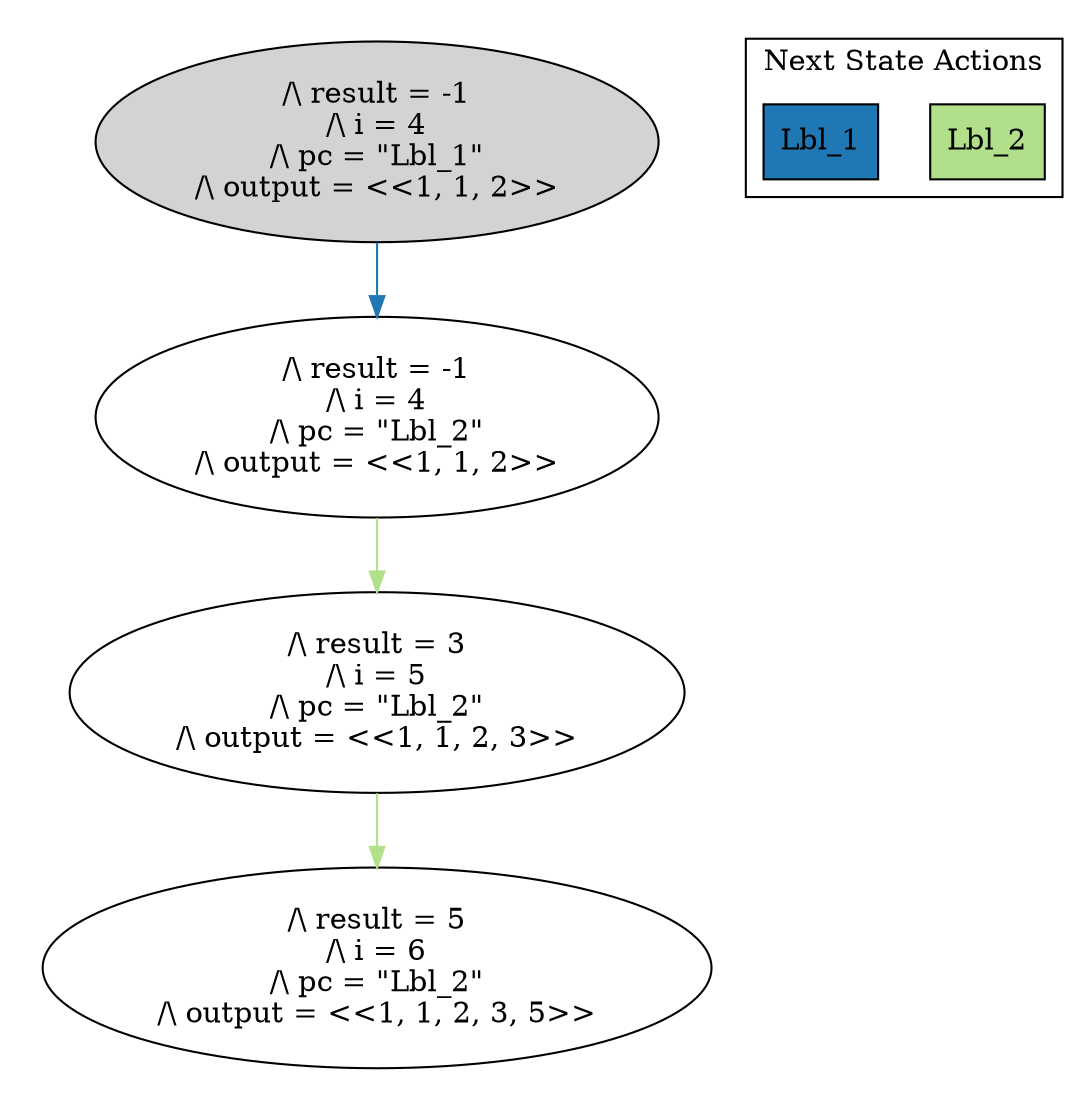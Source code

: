 strict digraph DiskGraph {
edge [colorscheme="paired12"]
nodesep=0.35;
subgraph cluster_graph {
color="white";
-3208310176616665949 [label="/\\ result = -1\n/\\ i = 4\n/\\ pc = \"Lbl_1\"\n/\\ output = <<1, 1, 2>>",style = filled]
-3208310176616665949 -> -1303006476250739007 [label="",color="2",fontcolor="2"];
-1303006476250739007 [label="/\\ result = -1\n/\\ i = 4\n/\\ pc = \"Lbl_2\"\n/\\ output = <<1, 1, 2>>"];
-1303006476250739007 -> -1878605220870951094 [label="",color="3",fontcolor="3"];
-1878605220870951094 [label="/\\ result = 3\n/\\ i = 5\n/\\ pc = \"Lbl_2\"\n/\\ output = <<1, 1, 2, 3>>"];
-1878605220870951094 -> 8966815972882089137 [label="",color="3",fontcolor="3"];
8966815972882089137 [label="/\\ result = 5\n/\\ i = 6\n/\\ pc = \"Lbl_2\"\n/\\ output = <<1, 1, 2, 3, 5>>"];
{rank = same; -3208310176616665949;}
{rank = same; -1303006476250739007;}
{rank = same; -1878605220870951094;}
}
subgraph cluster_legend {graph[style=bold];label = "Next State Actions" style="solid"
node [ labeljust="l",colorscheme="paired12",style=filled,shape=record ]
Lbl_2 [label="Lbl_2",fillcolor=3]
Lbl_1 [label="Lbl_1",fillcolor=2]
}}